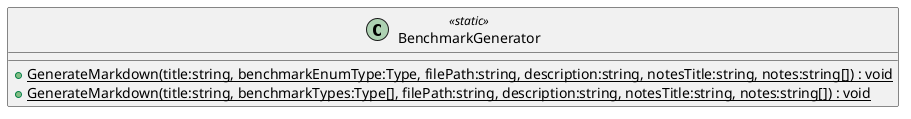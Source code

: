 @startuml
class BenchmarkGenerator <<static>> {
    + {static} GenerateMarkdown(title:string, benchmarkEnumType:Type, filePath:string, description:string, notesTitle:string, notes:string[]) : void
    + {static} GenerateMarkdown(title:string, benchmarkTypes:Type[], filePath:string, description:string, notesTitle:string, notes:string[]) : void
}
@enduml
